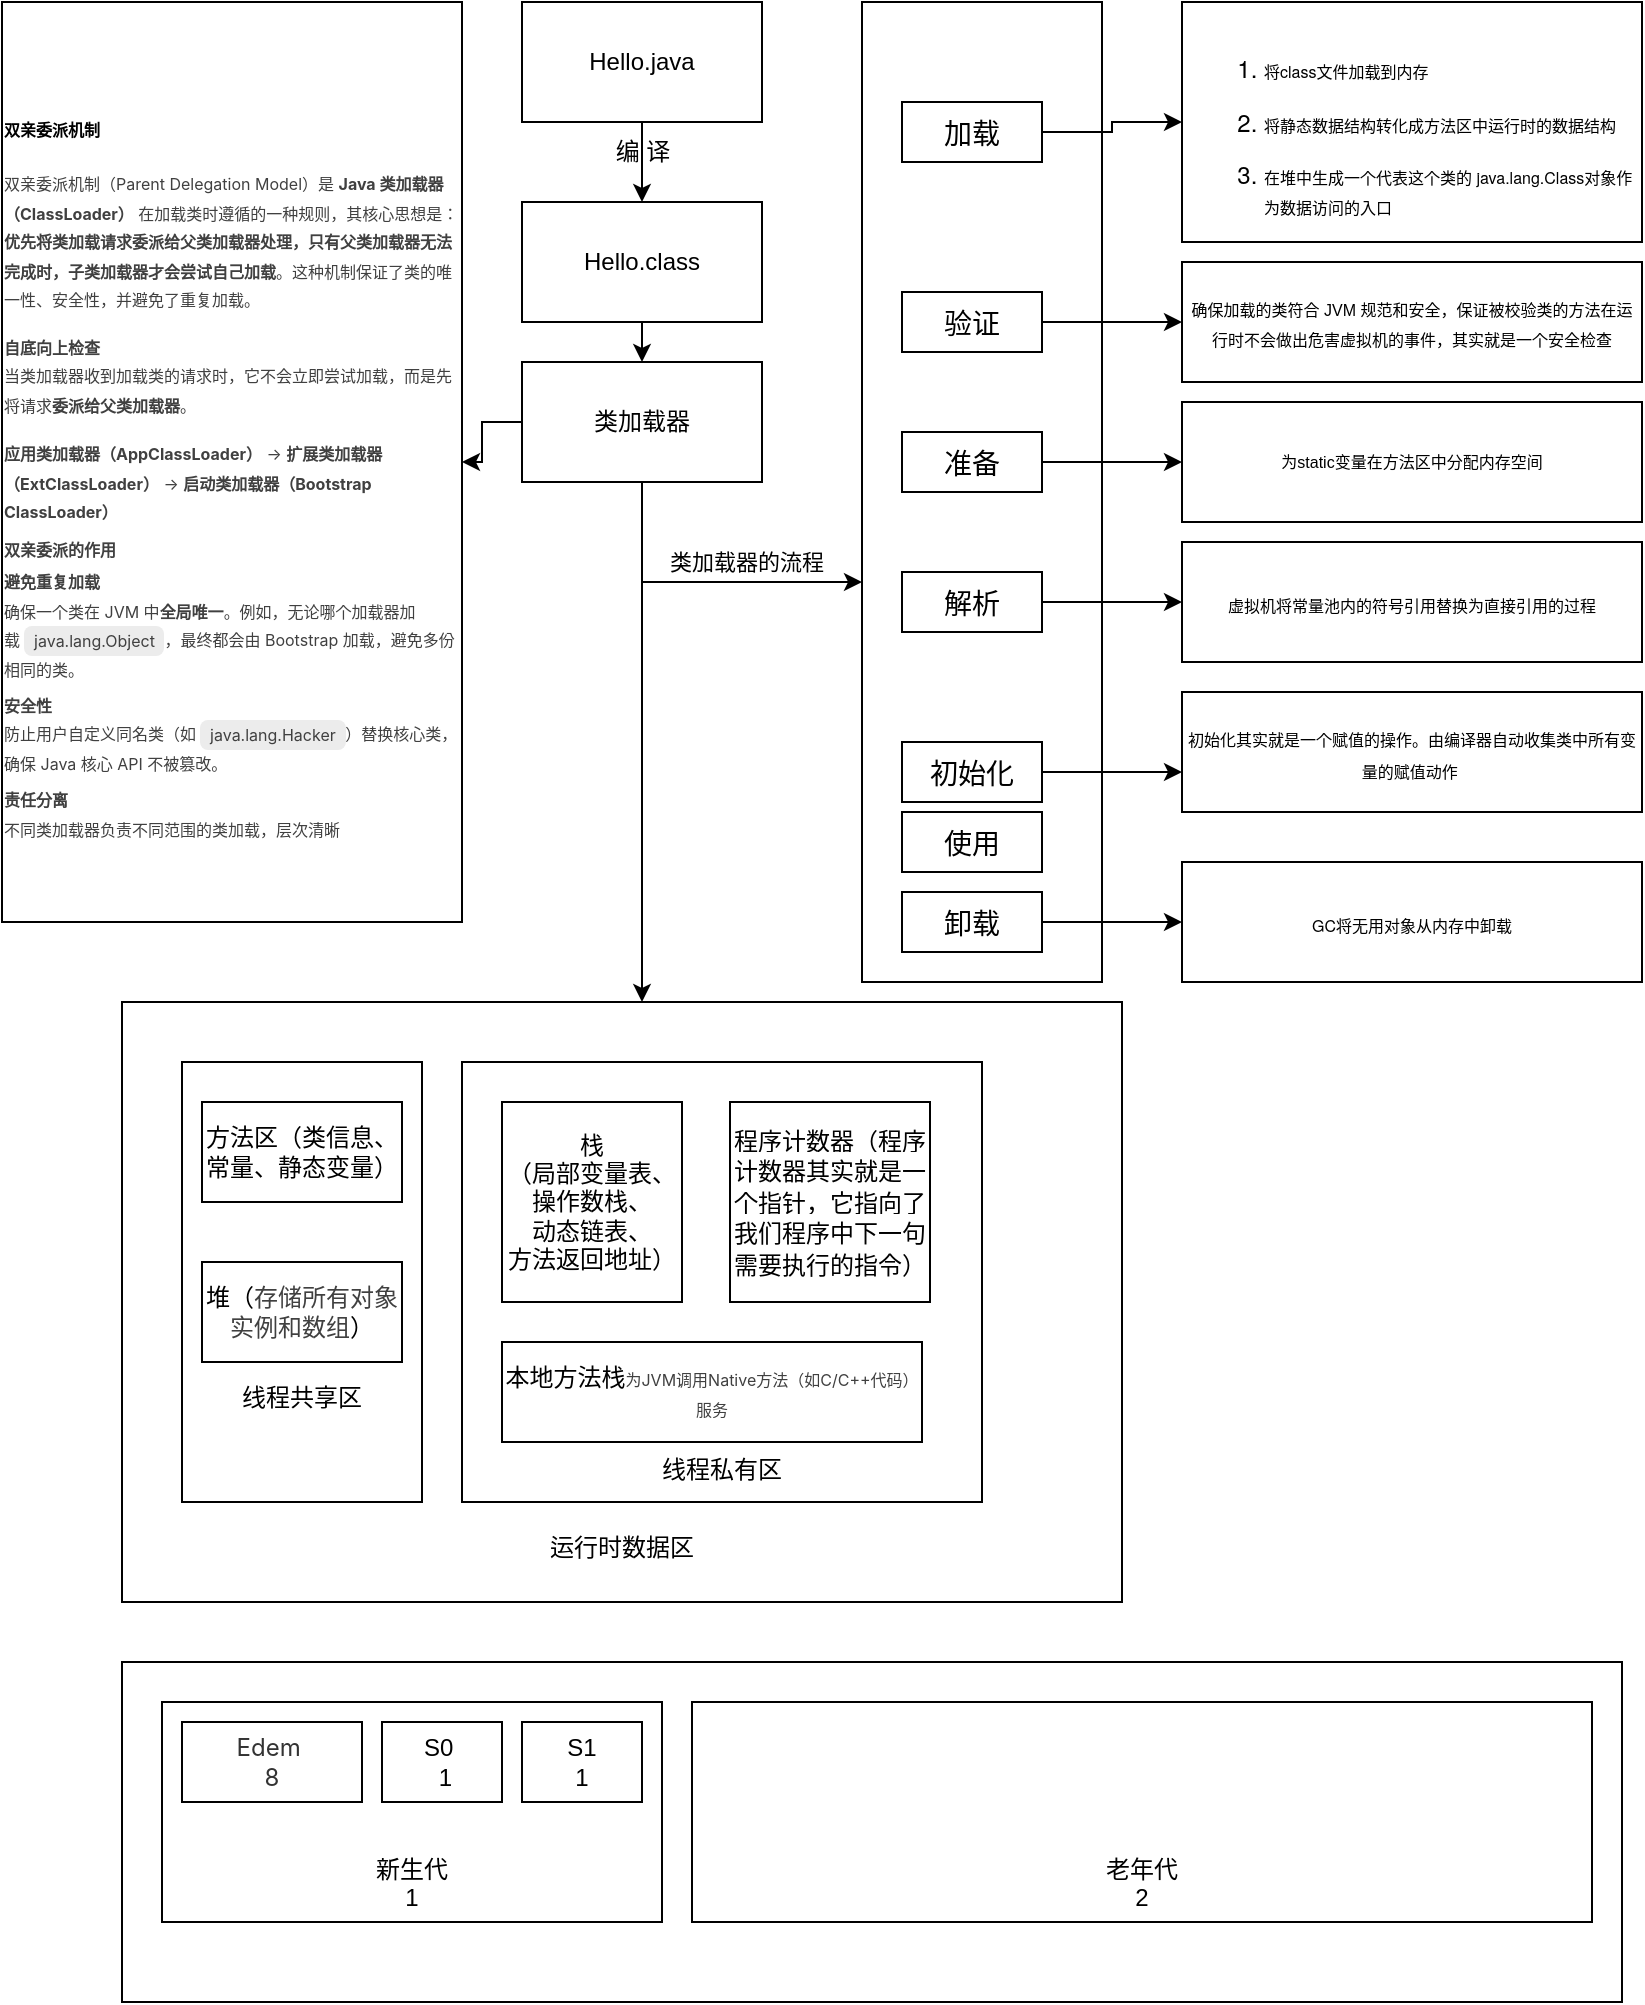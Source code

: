 <mxfile version="26.1.1">
  <diagram id="4JyVuKjJq_khIzKYsT13" name="第 1 页">
    <mxGraphModel dx="1147" dy="597" grid="1" gridSize="10" guides="1" tooltips="1" connect="1" arrows="1" fold="1" page="1" pageScale="1" pageWidth="827" pageHeight="1169" math="0" shadow="0">
      <root>
        <mxCell id="0" />
        <mxCell id="1" parent="0" />
        <mxCell id="H5oc_YNKsA5Ml7sMJRuU-21" style="edgeStyle=orthogonalEdgeStyle;rounded=0;orthogonalLoop=1;jettySize=auto;html=1;exitX=0.5;exitY=1;exitDx=0;exitDy=0;entryX=0.5;entryY=0;entryDx=0;entryDy=0;" edge="1" parent="1" source="H5oc_YNKsA5Ml7sMJRuU-1" target="H5oc_YNKsA5Ml7sMJRuU-2">
          <mxGeometry relative="1" as="geometry" />
        </mxCell>
        <mxCell id="H5oc_YNKsA5Ml7sMJRuU-1" value="Hello.java" style="rounded=0;whiteSpace=wrap;html=1;" vertex="1" parent="1">
          <mxGeometry x="260" y="10" width="120" height="60" as="geometry" />
        </mxCell>
        <mxCell id="H5oc_YNKsA5Ml7sMJRuU-25" style="edgeStyle=orthogonalEdgeStyle;rounded=0;orthogonalLoop=1;jettySize=auto;html=1;exitX=0.5;exitY=1;exitDx=0;exitDy=0;entryX=0.5;entryY=0;entryDx=0;entryDy=0;" edge="1" parent="1" source="H5oc_YNKsA5Ml7sMJRuU-2" target="H5oc_YNKsA5Ml7sMJRuU-3">
          <mxGeometry relative="1" as="geometry" />
        </mxCell>
        <mxCell id="H5oc_YNKsA5Ml7sMJRuU-2" value="Hello.class" style="rounded=0;whiteSpace=wrap;html=1;" vertex="1" parent="1">
          <mxGeometry x="260" y="110" width="120" height="60" as="geometry" />
        </mxCell>
        <mxCell id="H5oc_YNKsA5Ml7sMJRuU-61" value="" style="edgeStyle=orthogonalEdgeStyle;rounded=0;orthogonalLoop=1;jettySize=auto;html=1;" edge="1" parent="1" source="H5oc_YNKsA5Ml7sMJRuU-3" target="H5oc_YNKsA5Ml7sMJRuU-60">
          <mxGeometry relative="1" as="geometry" />
        </mxCell>
        <mxCell id="H5oc_YNKsA5Ml7sMJRuU-3" value="类加载器" style="rounded=0;whiteSpace=wrap;html=1;" vertex="1" parent="1">
          <mxGeometry x="260" y="190" width="120" height="60" as="geometry" />
        </mxCell>
        <mxCell id="H5oc_YNKsA5Ml7sMJRuU-8" value="&lt;div&gt;&lt;br&gt;&lt;/div&gt;&lt;div&gt;&lt;br&gt;&lt;/div&gt;&lt;div&gt;&lt;br&gt;&lt;/div&gt;&lt;div&gt;&lt;br&gt;&lt;/div&gt;&lt;div&gt;&lt;br&gt;&lt;/div&gt;&lt;div&gt;&lt;br&gt;&lt;/div&gt;&lt;div&gt;&lt;br&gt;&lt;/div&gt;&lt;div&gt;&lt;br&gt;&lt;/div&gt;&lt;div&gt;&lt;br&gt;&lt;/div&gt;&lt;div&gt;&lt;br&gt;&lt;/div&gt;&lt;div&gt;&lt;br&gt;&lt;/div&gt;&lt;div&gt;&lt;br&gt;&lt;/div&gt;&lt;div&gt;&lt;br&gt;&lt;/div&gt;&lt;div&gt;&lt;br&gt;&lt;/div&gt;&lt;div&gt;&lt;br&gt;&lt;/div&gt;&lt;div&gt;&lt;br&gt;&lt;/div&gt;&lt;div&gt;&lt;br&gt;&lt;/div&gt;&lt;div&gt;运行时数据区&lt;/div&gt;" style="rounded=0;whiteSpace=wrap;html=1;" vertex="1" parent="1">
          <mxGeometry x="60" y="510" width="500" height="300" as="geometry" />
        </mxCell>
        <mxCell id="H5oc_YNKsA5Ml7sMJRuU-9" value="&lt;div&gt;&lt;br&gt;&lt;/div&gt;&lt;div&gt;&lt;br&gt;&lt;/div&gt;&lt;div&gt;&lt;br&gt;&lt;/div&gt;&lt;div&gt;&lt;br&gt;&lt;/div&gt;&lt;div&gt;&lt;br&gt;&lt;/div&gt;&lt;div&gt;&lt;br&gt;&lt;/div&gt;&lt;div&gt;&lt;br&gt;&lt;/div&gt;&lt;div&gt;&lt;br&gt;&lt;/div&gt;&lt;div&gt;线程共享区&lt;/div&gt;" style="rounded=0;whiteSpace=wrap;html=1;" vertex="1" parent="1">
          <mxGeometry x="90" y="540" width="120" height="220" as="geometry" />
        </mxCell>
        <mxCell id="H5oc_YNKsA5Ml7sMJRuU-10" value="&lt;div&gt;&lt;br&gt;&lt;/div&gt;&lt;div&gt;&lt;br&gt;&lt;/div&gt;&lt;div&gt;&lt;br&gt;&lt;/div&gt;&lt;div&gt;&lt;br&gt;&lt;/div&gt;&lt;div&gt;&lt;br&gt;&lt;/div&gt;&lt;div&gt;&lt;br&gt;&lt;/div&gt;&lt;div&gt;&lt;br&gt;&lt;/div&gt;&lt;div&gt;&lt;br&gt;&lt;/div&gt;&lt;div&gt;&lt;br&gt;&lt;/div&gt;&lt;div&gt;&lt;br&gt;&lt;/div&gt;&lt;div&gt;&lt;br&gt;&lt;/div&gt;&lt;div&gt;&lt;br&gt;&lt;/div&gt;&lt;div&gt;&lt;br&gt;&lt;/div&gt;&lt;div&gt;线程私有区&lt;/div&gt;" style="rounded=0;whiteSpace=wrap;html=1;" vertex="1" parent="1">
          <mxGeometry x="230" y="540" width="260" height="220" as="geometry" />
        </mxCell>
        <mxCell id="H5oc_YNKsA5Ml7sMJRuU-11" value="方法区（类信息、常量、静态变量）" style="rounded=0;whiteSpace=wrap;html=1;" vertex="1" parent="1">
          <mxGeometry x="100" y="560" width="100" height="50" as="geometry" />
        </mxCell>
        <mxCell id="H5oc_YNKsA5Ml7sMJRuU-13" value="堆（&lt;span style=&quot;color: rgb(64, 64, 64); font-family: Inter, system-ui, -apple-system, BlinkMacSystemFont, &amp;quot;Segoe UI&amp;quot;, Roboto, &amp;quot;Noto Sans&amp;quot;, Ubuntu, Cantarell, &amp;quot;Helvetica Neue&amp;quot;, Oxygen, &amp;quot;Open Sans&amp;quot;, sans-serif; text-align: left;&quot;&gt;&lt;font&gt;存储所有对象实例和数组&lt;/font&gt;&lt;/span&gt;）" style="rounded=0;whiteSpace=wrap;html=1;" vertex="1" parent="1">
          <mxGeometry x="100" y="640" width="100" height="50" as="geometry" />
        </mxCell>
        <mxCell id="H5oc_YNKsA5Ml7sMJRuU-17" value="栈&lt;div&gt;（局部变量表、&lt;/div&gt;&lt;div&gt;操作数栈、&lt;/div&gt;&lt;div&gt;动态链表、&lt;/div&gt;&lt;div&gt;方法返回地址）&lt;/div&gt;" style="rounded=0;whiteSpace=wrap;html=1;" vertex="1" parent="1">
          <mxGeometry x="250" y="560" width="90" height="100" as="geometry" />
        </mxCell>
        <mxCell id="H5oc_YNKsA5Ml7sMJRuU-18" value="程序计数器（&lt;span style=&quot;font-family: &amp;quot;Helvetica Neue&amp;quot;, Helvetica, Verdana, Arial, sans-serif; text-align: left; background-color: rgb(255, 255, 255);&quot;&gt;&lt;font&gt;程序计数器其实就是一个指针，它指向了我们程序中下一句需要执行的指令&lt;/font&gt;&lt;/span&gt;）" style="rounded=0;whiteSpace=wrap;html=1;" vertex="1" parent="1">
          <mxGeometry x="364" y="560" width="100" height="100" as="geometry" />
        </mxCell>
        <mxCell id="H5oc_YNKsA5Ml7sMJRuU-19" value="本地方法栈&lt;span style=&quot;color: rgb(64, 64, 64); font-family: Inter, system-ui, -apple-system, BlinkMacSystemFont, &amp;quot;Segoe UI&amp;quot;, Roboto, &amp;quot;Noto Sans&amp;quot;, Ubuntu, Cantarell, &amp;quot;Helvetica Neue&amp;quot;, Oxygen, &amp;quot;Open Sans&amp;quot;, sans-serif; text-align: left;&quot;&gt;&lt;font style=&quot;font-size: 8px;&quot;&gt;为JVM调用Native方法（如C/C++代码）服务&lt;/font&gt;&lt;/span&gt;" style="rounded=0;whiteSpace=wrap;html=1;" vertex="1" parent="1">
          <mxGeometry x="250" y="680" width="210" height="50" as="geometry" />
        </mxCell>
        <mxCell id="H5oc_YNKsA5Ml7sMJRuU-23" value="编 译" style="text;html=1;align=center;verticalAlign=middle;resizable=0;points=[];autosize=1;strokeColor=none;fillColor=none;" vertex="1" parent="1">
          <mxGeometry x="295" y="70" width="50" height="30" as="geometry" />
        </mxCell>
        <mxCell id="H5oc_YNKsA5Ml7sMJRuU-29" value="&amp;nbsp;" style="rounded=0;whiteSpace=wrap;html=1;" vertex="1" parent="1">
          <mxGeometry x="430" y="10" width="120" height="490" as="geometry" />
        </mxCell>
        <mxCell id="H5oc_YNKsA5Ml7sMJRuU-30" value="" style="endArrow=classic;html=1;rounded=0;" edge="1" parent="1">
          <mxGeometry width="50" height="50" relative="1" as="geometry">
            <mxPoint x="320" y="300" as="sourcePoint" />
            <mxPoint x="430" y="300" as="targetPoint" />
          </mxGeometry>
        </mxCell>
        <mxCell id="H5oc_YNKsA5Ml7sMJRuU-31" value="类加载器的流程" style="edgeLabel;html=1;align=center;verticalAlign=middle;resizable=0;points=[];" vertex="1" connectable="0" parent="H5oc_YNKsA5Ml7sMJRuU-30">
          <mxGeometry x="-0.179" y="-2" relative="1" as="geometry">
            <mxPoint x="7" y="-12" as="offset" />
          </mxGeometry>
        </mxCell>
        <mxCell id="H5oc_YNKsA5Ml7sMJRuU-43" style="edgeStyle=orthogonalEdgeStyle;rounded=0;orthogonalLoop=1;jettySize=auto;html=1;exitX=1;exitY=0.5;exitDx=0;exitDy=0;entryX=0;entryY=0.5;entryDx=0;entryDy=0;" edge="1" parent="1" source="H5oc_YNKsA5Ml7sMJRuU-33" target="H5oc_YNKsA5Ml7sMJRuU-42">
          <mxGeometry relative="1" as="geometry" />
        </mxCell>
        <mxCell id="H5oc_YNKsA5Ml7sMJRuU-33" value="&lt;span style=&quot;font-family: &amp;quot;Helvetica Neue&amp;quot;, Helvetica, Verdana, Arial, sans-serif; font-size: 14px; text-align: left; background-color: rgb(255, 255, 255);&quot;&gt;加载&lt;/span&gt;" style="rounded=0;whiteSpace=wrap;html=1;" vertex="1" parent="1">
          <mxGeometry x="450" y="60" width="70" height="30" as="geometry" />
        </mxCell>
        <mxCell id="H5oc_YNKsA5Ml7sMJRuU-45" style="edgeStyle=orthogonalEdgeStyle;rounded=0;orthogonalLoop=1;jettySize=auto;html=1;exitX=1;exitY=0.5;exitDx=0;exitDy=0;entryX=0;entryY=0.5;entryDx=0;entryDy=0;" edge="1" parent="1" source="H5oc_YNKsA5Ml7sMJRuU-34" target="H5oc_YNKsA5Ml7sMJRuU-44">
          <mxGeometry relative="1" as="geometry" />
        </mxCell>
        <mxCell id="H5oc_YNKsA5Ml7sMJRuU-34" value="&lt;span style=&quot;font-family: &amp;quot;Helvetica Neue&amp;quot;, Helvetica, Verdana, Arial, sans-serif; font-size: 14px; text-align: left; background-color: rgb(255, 255, 255);&quot;&gt;验证&lt;/span&gt;" style="rounded=0;whiteSpace=wrap;html=1;" vertex="1" parent="1">
          <mxGeometry x="450" y="155" width="70" height="30" as="geometry" />
        </mxCell>
        <mxCell id="H5oc_YNKsA5Ml7sMJRuU-47" style="edgeStyle=orthogonalEdgeStyle;rounded=0;orthogonalLoop=1;jettySize=auto;html=1;exitX=1;exitY=0.5;exitDx=0;exitDy=0;entryX=0;entryY=0.5;entryDx=0;entryDy=0;" edge="1" parent="1" source="H5oc_YNKsA5Ml7sMJRuU-37" target="H5oc_YNKsA5Ml7sMJRuU-46">
          <mxGeometry relative="1" as="geometry" />
        </mxCell>
        <mxCell id="H5oc_YNKsA5Ml7sMJRuU-37" value="&lt;span style=&quot;font-family: &amp;quot;Helvetica Neue&amp;quot;, Helvetica, Verdana, Arial, sans-serif; font-size: 14px; text-align: left; background-color: rgb(255, 255, 255);&quot;&gt;准备&lt;/span&gt;" style="rounded=0;whiteSpace=wrap;html=1;" vertex="1" parent="1">
          <mxGeometry x="450" y="225" width="70" height="30" as="geometry" />
        </mxCell>
        <mxCell id="H5oc_YNKsA5Ml7sMJRuU-49" style="edgeStyle=orthogonalEdgeStyle;rounded=0;orthogonalLoop=1;jettySize=auto;html=1;exitX=1;exitY=0.5;exitDx=0;exitDy=0;entryX=0;entryY=0.5;entryDx=0;entryDy=0;" edge="1" parent="1" source="H5oc_YNKsA5Ml7sMJRuU-38" target="H5oc_YNKsA5Ml7sMJRuU-48">
          <mxGeometry relative="1" as="geometry" />
        </mxCell>
        <mxCell id="H5oc_YNKsA5Ml7sMJRuU-38" value="&lt;span style=&quot;font-family: &amp;quot;Helvetica Neue&amp;quot;, Helvetica, Verdana, Arial, sans-serif; font-size: 14px; text-align: left; background-color: rgb(255, 255, 255);&quot;&gt;解析&lt;/span&gt;" style="rounded=0;whiteSpace=wrap;html=1;" vertex="1" parent="1">
          <mxGeometry x="450" y="295" width="70" height="30" as="geometry" />
        </mxCell>
        <mxCell id="H5oc_YNKsA5Ml7sMJRuU-39" value="&lt;span style=&quot;font-family: &amp;quot;Helvetica Neue&amp;quot;, Helvetica, Verdana, Arial, sans-serif; font-size: 14px; text-align: left; background-color: rgb(255, 255, 255);&quot;&gt;初始化&lt;/span&gt;" style="rounded=0;whiteSpace=wrap;html=1;" vertex="1" parent="1">
          <mxGeometry x="450" y="380" width="70" height="30" as="geometry" />
        </mxCell>
        <mxCell id="H5oc_YNKsA5Ml7sMJRuU-52" style="edgeStyle=orthogonalEdgeStyle;rounded=0;orthogonalLoop=1;jettySize=auto;html=1;exitX=1;exitY=0.5;exitDx=0;exitDy=0;entryX=0;entryY=0.5;entryDx=0;entryDy=0;" edge="1" parent="1" source="H5oc_YNKsA5Ml7sMJRuU-40" target="H5oc_YNKsA5Ml7sMJRuU-51">
          <mxGeometry relative="1" as="geometry" />
        </mxCell>
        <mxCell id="H5oc_YNKsA5Ml7sMJRuU-40" value="&lt;span style=&quot;font-family: &amp;quot;Helvetica Neue&amp;quot;, Helvetica, Verdana, Arial, sans-serif; font-size: 14px; text-align: left; background-color: rgb(255, 255, 255);&quot;&gt;卸载&lt;/span&gt;" style="rounded=0;whiteSpace=wrap;html=1;" vertex="1" parent="1">
          <mxGeometry x="450" y="455" width="70" height="30" as="geometry" />
        </mxCell>
        <mxCell id="H5oc_YNKsA5Ml7sMJRuU-41" value="&lt;span style=&quot;font-family: &amp;quot;Helvetica Neue&amp;quot;, Helvetica, Verdana, Arial, sans-serif; font-size: 14px; text-align: left; background-color: rgb(255, 255, 255);&quot;&gt;使用&lt;/span&gt;" style="rounded=0;whiteSpace=wrap;html=1;" vertex="1" parent="1">
          <mxGeometry x="450" y="415" width="70" height="30" as="geometry" />
        </mxCell>
        <mxCell id="H5oc_YNKsA5Ml7sMJRuU-42" value="&lt;div style=&quot;text-align: left;&quot;&gt;&lt;font face=&quot;Helvetica Neue, Helvetica, Verdana, Arial, sans-serif&quot;&gt;&lt;span style=&quot;font-size: 8px;&quot;&gt;&lt;br&gt;&lt;/span&gt;&lt;/font&gt;&lt;/div&gt;&lt;ol style=&quot;margin: 0px; padding: 0px 0px 0px 40px; font-family: &amp;quot;Helvetica Neue&amp;quot;, Helvetica, Verdana, Arial, sans-serif; text-align: left; background-color: rgb(255, 255, 255);&quot; class=&quot;list-paddingleft-2&quot;&gt;&lt;li style=&quot;margin: 0px 0px 1em; padding: 0px; list-style: inherit;&quot;&gt;&lt;p style=&quot;margin: 10px auto; padding: 0px;&quot;&gt;&lt;font style=&quot;font-size: 8px;&quot;&gt;将class文件加载到内存&lt;/font&gt;&lt;/p&gt;&lt;/li&gt;&lt;li style=&quot;margin: 0px 0px 1em; padding: 0px; list-style: inherit;&quot;&gt;&lt;p style=&quot;margin: 10px auto; padding: 0px;&quot;&gt;&lt;font style=&quot;font-size: 8px;&quot;&gt;将静态数据结构转化成方法区中运行时的数据结构&lt;/font&gt;&lt;/p&gt;&lt;/li&gt;&lt;li style=&quot;margin: 0px 0px 1em; padding: 0px; list-style: inherit;&quot;&gt;&lt;p style=&quot;margin: 10px auto; padding: 0px;&quot;&gt;&lt;font style=&quot;font-size: 8px;&quot;&gt;在堆中生成一个代表这个类的 java.lang.Class对象作为数据访问的入口&lt;/font&gt;&lt;/p&gt;&lt;/li&gt;&lt;/ol&gt;" style="rounded=0;whiteSpace=wrap;html=1;" vertex="1" parent="1">
          <mxGeometry x="590" y="10" width="230" height="120" as="geometry" />
        </mxCell>
        <mxCell id="H5oc_YNKsA5Ml7sMJRuU-44" value="&lt;font style=&quot;font-size: 8px;&quot;&gt;确保加载的类符合 JVM 规范和安全，保证被校验类的方法在运行时不会做出危害虚拟机的事件，其实就是一个安全检查&lt;/font&gt;" style="rounded=0;whiteSpace=wrap;html=1;" vertex="1" parent="1">
          <mxGeometry x="590" y="140" width="230" height="60" as="geometry" />
        </mxCell>
        <mxCell id="H5oc_YNKsA5Ml7sMJRuU-46" value="为static变量在方法区中分配内存空间" style="rounded=0;whiteSpace=wrap;html=1;fontSize=8;" vertex="1" parent="1">
          <mxGeometry x="590" y="210" width="230" height="60" as="geometry" />
        </mxCell>
        <mxCell id="H5oc_YNKsA5Ml7sMJRuU-48" value="&lt;span style=&quot;font-family: &amp;quot;Helvetica Neue&amp;quot;, Helvetica, Verdana, Arial, sans-serif; text-align: left; background-color: rgb(255, 255, 255);&quot;&gt;&lt;font style=&quot;font-size: 8px;&quot;&gt;虚拟机将常量池内的符号引用替换为直接引用的过程&lt;/font&gt;&lt;/span&gt;" style="rounded=0;whiteSpace=wrap;html=1;" vertex="1" parent="1">
          <mxGeometry x="590" y="280" width="230" height="60" as="geometry" />
        </mxCell>
        <mxCell id="H5oc_YNKsA5Ml7sMJRuU-50" value="&lt;span style=&quot;font-family: &amp;quot;Helvetica Neue&amp;quot;, Helvetica, Verdana, Arial, sans-serif; text-align: left; background-color: rgb(255, 255, 255);&quot;&gt;&lt;font style=&quot;font-size: 8px;&quot;&gt;初始化其实就是一个赋值的操作。由编译器自动收集类中所有变量的赋值动作&amp;nbsp;&lt;/font&gt;&lt;/span&gt;" style="rounded=0;whiteSpace=wrap;html=1;" vertex="1" parent="1">
          <mxGeometry x="590" y="355" width="230" height="60" as="geometry" />
        </mxCell>
        <mxCell id="H5oc_YNKsA5Ml7sMJRuU-51" value="&lt;span style=&quot;font-family: &amp;quot;Helvetica Neue&amp;quot;, Helvetica, Verdana, Arial, sans-serif; text-align: left; background-color: rgb(255, 255, 255);&quot;&gt;&lt;font style=&quot;font-size: 8px;&quot;&gt;GC将无用对象从内存中卸载&lt;/font&gt;&lt;/span&gt;" style="rounded=0;whiteSpace=wrap;html=1;" vertex="1" parent="1">
          <mxGeometry x="590" y="440" width="230" height="60" as="geometry" />
        </mxCell>
        <mxCell id="H5oc_YNKsA5Ml7sMJRuU-53" style="edgeStyle=orthogonalEdgeStyle;rounded=0;orthogonalLoop=1;jettySize=auto;html=1;exitX=1;exitY=0.5;exitDx=0;exitDy=0;entryX=0;entryY=0.667;entryDx=0;entryDy=0;entryPerimeter=0;" edge="1" parent="1" source="H5oc_YNKsA5Ml7sMJRuU-39" target="H5oc_YNKsA5Ml7sMJRuU-50">
          <mxGeometry relative="1" as="geometry" />
        </mxCell>
        <mxCell id="H5oc_YNKsA5Ml7sMJRuU-60" value="&lt;h3 style=&quot;margin: 10px 0px; padding: 0px; line-height: 1.5; font-family: &amp;quot;Helvetica Neue&amp;quot;, Helvetica, Verdana, Arial, sans-serif; text-align: left; background-color: rgb(255, 255, 255);&quot;&gt;&lt;font style=&quot;font-size: 8px;&quot;&gt;双亲委派机制&lt;/font&gt;&lt;/h3&gt;&lt;p style=&quot;margin: 10px auto; padding: 0px; font-family: &amp;quot;Helvetica Neue&amp;quot;, Helvetica, Verdana, Arial, sans-serif; text-align: left; background-color: rgb(255, 255, 255);&quot;&gt;&lt;font style=&quot;font-size: 8px;&quot;&gt;&lt;span style=&quot;color: rgb(64, 64, 64); font-family: Inter, system-ui, -apple-system, BlinkMacSystemFont, &amp;quot;Segoe UI&amp;quot;, Roboto, &amp;quot;Noto Sans&amp;quot;, Ubuntu, Cantarell, &amp;quot;Helvetica Neue&amp;quot;, Oxygen, &amp;quot;Open Sans&amp;quot;, sans-serif;&quot;&gt;双亲委派机制（Parent Delegation Model）是&amp;nbsp;&lt;/span&gt;&lt;strong style=&quot;color: rgb(64, 64, 64); font-family: Inter, system-ui, -apple-system, BlinkMacSystemFont, &amp;quot;Segoe UI&amp;quot;, Roboto, &amp;quot;Noto Sans&amp;quot;, Ubuntu, Cantarell, &amp;quot;Helvetica Neue&amp;quot;, Oxygen, &amp;quot;Open Sans&amp;quot;, sans-serif;&quot;&gt;Java 类加载器（ClassLoader）&lt;/strong&gt;&lt;span style=&quot;color: rgb(64, 64, 64); font-family: Inter, system-ui, -apple-system, BlinkMacSystemFont, &amp;quot;Segoe UI&amp;quot;, Roboto, &amp;quot;Noto Sans&amp;quot;, Ubuntu, Cantarell, &amp;quot;Helvetica Neue&amp;quot;, Oxygen, &amp;quot;Open Sans&amp;quot;, sans-serif;&quot;&gt;&amp;nbsp;在加载类时遵循的一种规则，其核心思想是：&lt;/span&gt;&lt;strong style=&quot;color: rgb(64, 64, 64); font-family: Inter, system-ui, -apple-system, BlinkMacSystemFont, &amp;quot;Segoe UI&amp;quot;, Roboto, &amp;quot;Noto Sans&amp;quot;, Ubuntu, Cantarell, &amp;quot;Helvetica Neue&amp;quot;, Oxygen, &amp;quot;Open Sans&amp;quot;, sans-serif;&quot;&gt;优先将类加载请求委派给父类加载器处理，只有父类加载器无法完成时，子类加载器才会尝试自己加载&lt;/strong&gt;&lt;span style=&quot;color: rgb(64, 64, 64); font-family: Inter, system-ui, -apple-system, BlinkMacSystemFont, &amp;quot;Segoe UI&amp;quot;, Roboto, &amp;quot;Noto Sans&amp;quot;, Ubuntu, Cantarell, &amp;quot;Helvetica Neue&amp;quot;, Oxygen, &amp;quot;Open Sans&amp;quot;, sans-serif;&quot;&gt;。这种机制保证了类的唯一性、安全性，并避免了重复加载。&lt;/span&gt;&lt;/font&gt;&lt;/p&gt;&lt;p style=&quot;margin: 0px 0px 4px; line-height: var(--ds-md-line-height); color: rgb(64, 64, 64); font-family: Inter, system-ui, -apple-system, BlinkMacSystemFont, &amp;quot;Segoe UI&amp;quot;, Roboto, &amp;quot;Noto Sans&amp;quot;, Ubuntu, Cantarell, &amp;quot;Helvetica Neue&amp;quot;, Oxygen, &amp;quot;Open Sans&amp;quot;, sans-serif; text-align: left;&quot;&gt;&lt;font style=&quot;font-size: 8px;&quot;&gt;&lt;strong&gt;自底向上检查&lt;/strong&gt;&lt;br&gt;当类加载器收到加载类的请求时，它不会立即尝试加载，而是先将请求&lt;strong&gt;委派给父类加载器&lt;/strong&gt;。&lt;/font&gt;&lt;/p&gt;&lt;p style=&quot;margin: 10px auto; padding: 0px; font-family: &amp;quot;Helvetica Neue&amp;quot;, Helvetica, Verdana, Arial, sans-serif; text-align: left; background-color: rgb(255, 255, 255);&quot;&gt;&lt;font style=&quot;font-size: 8px;&quot;&gt;&lt;/font&gt;&lt;/p&gt;&lt;ul style=&quot;margin-top: 4px; margin-bottom: 0px; padding-left: calc(var(--ds-md-zoom)*24px); color: rgb(64, 64, 64); font-family: Inter, system-ui, -apple-system, BlinkMacSystemFont, &amp;quot;Segoe UI&amp;quot;, Roboto, &amp;quot;Noto Sans&amp;quot;, Ubuntu, Cantarell, &amp;quot;Helvetica Neue&amp;quot;, Oxygen, &amp;quot;Open Sans&amp;quot;, sans-serif; text-align: left;&quot;&gt;&lt;li style=&quot;&quot;&gt;&lt;p style=&quot;margin-top: 0px; margin-right: 0px; margin-left: 0px; line-height: var(--ds-md-line-height); margin-bottom: 0px !important;&quot;&gt;&lt;font style=&quot;font-size: 8px;&quot;&gt;&lt;strong style=&quot;&quot;&gt;应用类加载器（AppClassLoader）&lt;/strong&gt;&amp;nbsp;→&amp;nbsp;&lt;strong style=&quot;&quot;&gt;扩展类加载器（ExtClassLoader）&lt;/strong&gt;&amp;nbsp;→&amp;nbsp;&lt;strong style=&quot;&quot;&gt;启动类加载器（Bootstrap ClassLoader）&lt;/strong&gt;&lt;/font&gt;&lt;/p&gt;&lt;/li&gt;&lt;li style=&quot;&quot;&gt;&lt;h3 style=&quot;font-weight: var(--ds-font-weight-strong); line-height: 1.5; margin: calc(var(--ds-md-zoom)*16px)0 calc(var(--ds-md-zoom)*12px)0;&quot;&gt;&lt;strong&gt;&lt;font style=&quot;font-size: 8px;&quot;&gt;双亲委派的作用&lt;/font&gt;&lt;/strong&gt;&lt;/h3&gt;&lt;p style=&quot;margin-top: 0px; margin-right: 0px; margin-left: 0px; line-height: var(--ds-md-line-height); margin-bottom: 0px !important;&quot;&gt;&lt;font style=&quot;font-size: 8px;&quot;&gt;&lt;strong&gt;&lt;/strong&gt;&lt;/font&gt;&lt;/p&gt;&lt;ol style=&quot;margin: calc(var(--ds-md-zoom)*12px)0; padding-left: calc(var(--ds-md-zoom)*24px);&quot; start=&quot;1&quot;&gt;&lt;li style=&quot;&quot;&gt;&lt;p style=&quot;margin-top: 0px; margin-right: 0px; margin-left: 0px; line-height: var(--ds-md-line-height); margin-bottom: 0px !important;&quot;&gt;&lt;font style=&quot;font-size: 8px;&quot;&gt;&lt;strong&gt;避免重复加载&lt;/strong&gt;&lt;br&gt;确保一个类在 JVM 中&lt;strong&gt;全局唯一&lt;/strong&gt;。例如，无论哪个加载器加载&amp;nbsp;&lt;code style=&quot;font-weight: var(--ds-font-weight-strong); font-family: var(--ds-font-family-code); background-color: var(--ds-md-inline-code-color,#ececec); border-radius: 4px; padding: 0.15rem 0.3rem;&quot;&gt;java.lang.Object&lt;/code&gt;，最终都会由 Bootstrap 加载，避免多份相同的类。&lt;/font&gt;&lt;/p&gt;&lt;/li&gt;&lt;li style=&quot;margin-top: 4px;&quot;&gt;&lt;p style=&quot;margin-top: 0px; margin-right: 0px; margin-left: 0px; line-height: var(--ds-md-line-height); margin-bottom: 0px !important;&quot;&gt;&lt;font style=&quot;font-size: 8px;&quot;&gt;&lt;strong&gt;安全性&lt;/strong&gt;&lt;br&gt;防止用户自定义同名类（如&amp;nbsp;&lt;code style=&quot;font-weight: var(--ds-font-weight-strong); font-family: var(--ds-font-family-code); background-color: var(--ds-md-inline-code-color,#ececec); border-radius: 4px; padding: 0.15rem 0.3rem;&quot;&gt;java.lang.Hacker&lt;/code&gt;）替换核心类，确保 Java 核心 API 不被篡改。&lt;/font&gt;&lt;/p&gt;&lt;/li&gt;&lt;li style=&quot;margin-top: 4px;&quot;&gt;&lt;p style=&quot;margin-top: 0px; margin-right: 0px; margin-left: 0px; line-height: var(--ds-md-line-height); margin-bottom: 0px !important;&quot;&gt;&lt;font style=&quot;font-size: 8px;&quot;&gt;&lt;strong style=&quot;&quot;&gt;责任分离&lt;/strong&gt;&lt;br&gt;不同类加载器负责不同范围的类加载，层次清晰&lt;/font&gt;&lt;/p&gt;&lt;/li&gt;&lt;/ol&gt;&lt;/li&gt;&lt;/ul&gt;" style="whiteSpace=wrap;html=1;rounded=0;" vertex="1" parent="1">
          <mxGeometry y="10" width="230" height="460" as="geometry" />
        </mxCell>
        <mxCell id="H5oc_YNKsA5Ml7sMJRuU-64" style="edgeStyle=orthogonalEdgeStyle;rounded=0;orthogonalLoop=1;jettySize=auto;html=1;exitX=0.5;exitY=1;exitDx=0;exitDy=0;entryX=0.52;entryY=0;entryDx=0;entryDy=0;entryPerimeter=0;" edge="1" parent="1" source="H5oc_YNKsA5Ml7sMJRuU-3" target="H5oc_YNKsA5Ml7sMJRuU-8">
          <mxGeometry relative="1" as="geometry" />
        </mxCell>
        <mxCell id="H5oc_YNKsA5Ml7sMJRuU-65" value="" style="rounded=0;whiteSpace=wrap;html=1;" vertex="1" parent="1">
          <mxGeometry x="60" y="840" width="750" height="170" as="geometry" />
        </mxCell>
        <mxCell id="H5oc_YNKsA5Ml7sMJRuU-66" value="&lt;div&gt;&lt;br&gt;&lt;/div&gt;&lt;div&gt;&lt;br&gt;&lt;/div&gt;&lt;div&gt;&lt;br&gt;&lt;/div&gt;&lt;div&gt;&lt;br&gt;&lt;/div&gt;&lt;div&gt;&lt;br&gt;&lt;/div&gt;&lt;div&gt;&lt;br&gt;&lt;/div&gt;新生代&lt;div&gt;1&lt;br&gt;&lt;div&gt;&lt;br&gt;&lt;/div&gt;&lt;/div&gt;" style="rounded=0;whiteSpace=wrap;html=1;" vertex="1" parent="1">
          <mxGeometry x="80" y="860" width="250" height="110" as="geometry" />
        </mxCell>
        <mxCell id="H5oc_YNKsA5Ml7sMJRuU-67" value="&lt;div&gt;&lt;br&gt;&lt;/div&gt;&lt;div&gt;&lt;br&gt;&lt;/div&gt;&lt;div&gt;&lt;br&gt;&lt;/div&gt;&lt;div&gt;&lt;br&gt;&lt;/div&gt;&lt;div&gt;&lt;br&gt;&lt;/div&gt;老年代&lt;div&gt;2&lt;/div&gt;" style="rounded=0;whiteSpace=wrap;html=1;" vertex="1" parent="1">
          <mxGeometry x="345" y="860" width="450" height="110" as="geometry" />
        </mxCell>
        <mxCell id="H5oc_YNKsA5Ml7sMJRuU-68" value="&lt;span style=&quot;color: rgb(51, 51, 51); font-family: -apple-system, &amp;quot;SF UI Text&amp;quot;, Arial, &amp;quot;PingFang SC&amp;quot;, &amp;quot;Hiragino Sans GB&amp;quot;, &amp;quot;Microsoft YaHei&amp;quot;, &amp;quot;WenQuanYi Micro Hei&amp;quot;, sans-serif, SimHei, SimSun; text-align: left; background-color: rgb(255, 255, 255);&quot;&gt;&lt;font&gt;Edem&amp;nbsp;&lt;/font&gt;&lt;/span&gt;&lt;div&gt;&lt;span style=&quot;color: rgb(51, 51, 51); font-family: -apple-system, &amp;quot;SF UI Text&amp;quot;, Arial, &amp;quot;PingFang SC&amp;quot;, &amp;quot;Hiragino Sans GB&amp;quot;, &amp;quot;Microsoft YaHei&amp;quot;, &amp;quot;WenQuanYi Micro Hei&amp;quot;, sans-serif, SimHei, SimSun; text-align: left; background-color: rgb(255, 255, 255);&quot;&gt;&lt;font&gt;&amp;nbsp;8&amp;nbsp;&lt;/font&gt;&lt;/span&gt;&lt;/div&gt;" style="rounded=0;whiteSpace=wrap;html=1;" vertex="1" parent="1">
          <mxGeometry x="90" y="870" width="90" height="40" as="geometry" />
        </mxCell>
        <mxCell id="H5oc_YNKsA5Ml7sMJRuU-69" value="S0&amp;nbsp;&lt;div&gt;&amp;nbsp;1&lt;/div&gt;" style="rounded=0;whiteSpace=wrap;html=1;" vertex="1" parent="1">
          <mxGeometry x="190" y="870" width="60" height="40" as="geometry" />
        </mxCell>
        <mxCell id="H5oc_YNKsA5Ml7sMJRuU-70" value="S1&lt;div&gt;1&lt;/div&gt;" style="rounded=0;whiteSpace=wrap;html=1;" vertex="1" parent="1">
          <mxGeometry x="260" y="870" width="60" height="40" as="geometry" />
        </mxCell>
      </root>
    </mxGraphModel>
  </diagram>
</mxfile>
